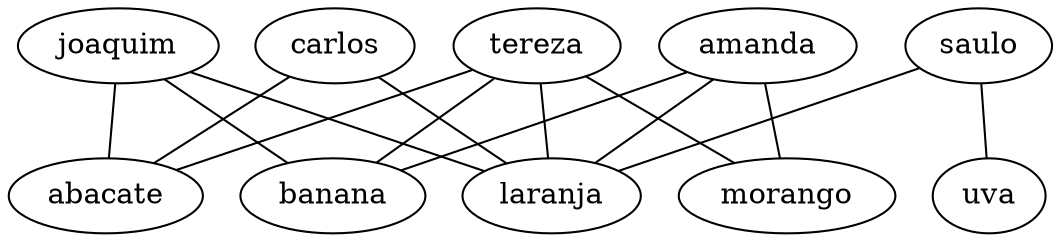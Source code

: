 graph compras{
	carlos [tipo=c]
	joaquim [tipo=c]
	amanda [tipo=c]
	saulo [tipo=c]
	tereza [tipo=c]
	
	abacate [tipo=p]
	banana [tipo=p]
	laranja [tipo=p]
	morango [tipo=p]
	uva [tipo=p]

	carlos -- abacate
	carlos -- laranja
	joaquim -- abacate
	joaquim -- banana
	joaquim -- laranja
	amanda -- banana
	amanda -- laranja
	amanda -- morango
	saulo -- laranja
	saulo -- uva
	tereza -- abacate
	tereza -- banana
	tereza -- laranja
	tereza -- morango
}